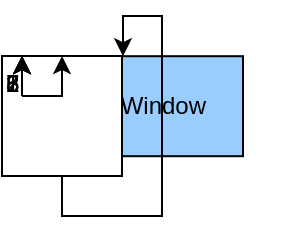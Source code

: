 <?xml version="1.0" encoding="UTF-8"?>
<mxfile>
  <diagram name="Page-1">
    <mxGraphModel dx="1150" dy="688" grid="1" gridSize="10" guides="1" tooltips="1" connect="1" arrows="1" fold="1" page="1" pageScale="1" pageWidth="827" pageHeight="1169" math="0" shadow="0">
      <root>
        <mxCell id="0" />
        <mxCell id="1" parent="0" />
        <mxCell id="2" value="Data Sequence" style="text;html=1;rounded=0;whiteSpace=wrap;html=1;align=center;verticalAlign=middle;whiteSpace=wrap;html=1;" vertex="1" connectable="0" parent="1">
          <mxGeometry x="0.5" y="0.9" width="150" height="60" as="geometry" />
        </mxCell>
        <mxCell id="3" value="Sliding Window" style="rounded=0;whiteSpace=wrap;html=1;fillColor=#99ccff;strokeColor=#000000;align=center;verticalAlign=middle;whiteSpace=wrap;html=1;" vertex="1" connectable="0" parent="1">
          <mxGeometry x="0.5" y="0.1" width="120" height="50" as="geometry" />
        </mxCell>
        <mxCell id="4" style="shape=rect;whiteSpace=wrap;html=1;strokeColor=#000000;fillColor=#ffffff;" vertex="1" parent="1">
          <mxGeometry width="60" height="60" as="geometry" />
        </mxCell>
        <mxCell id="5" value="1" style="text;html=1;rounded=0;whiteSpace=wrap;html=1;" vertex="1" connectable="0" parent="1">
          <mxGeometry x="0" y="0" width="20" height="20" as="geometry" />
        </mxCell>
        <mxCell id="6" value="2" style="text;html=1;rounded=0;whiteSpace=wrap;html=1;" vertex="1" connectable="0" parent="1">
          <mxGeometry x="0" y="0" width="20" height="20" as="geometry" />
        </mxCell>
        <mxCell id="7" value="3" style="text;html=1;rounded=0;whiteSpace=wrap;html=1;" vertex="1" connectable="0" parent="1">
          <mxGeometry x="0" y="0" width="20" height="20" as="geometry" />
        </mxCell>
        <mxCell id="8" value="6" style="text;html=1;rounded=0;whiteSpace=wrap;html=1;" vertex="1" connectable="0" parent="1">
          <mxGeometry x="0" y="0" width="20" height="20" as="geometry" />
        </mxCell>
        <mxCell id="9" value="7" style="text;html=1;rounded=0;whiteSpace=wrap;html=1;" vertex="1" connectable="0" parent="1">
          <mxGeometry x="0" y="0" width="20" height="20" as="geometry" />
        </mxCell>
        <mxCell id="10" value="8" style="text;html=1;rounded=0;whiteSpace=wrap;html=1;" vertex="1" connectable="0" parent="1">
          <mxGeometry x="0" y="0" width="20" height="20" as="geometry" />
        </mxCell>
        <mxCell id="11" style="edgeStyle=orthogonalEdgeStyle;rounded=0;orthogonalLoop=1;jettySize=auto;html=1;exitX=0.5;exitY=1;exitDx=0;exitDy=0;entryX=0.5;entryY=0;entryDx=0;entryDy=0;" edge="1" parent="1" source="4" target="3">
          <mxGeometry relative="1" as="geometry" />
        </mxCell>
        <mxCell id="12" style="edgeStyle=orthogonalEdgeStyle;rounded=0;orthogonalLoop=1;jettySize=auto;html=1;exitX=0.5;exitY=1;exitDx=0;exitDy=0;entryX=0.5;entryY=0;entryDx=0;entryDy=0;" edge="1" parent="1" source="5" target="4">
          <mxGeometry relative="1" as="geometry" />
        </mxCell>
        <mxCell id="13" style="edgeStyle=orthogonalEdgeStyle;rounded=0;orthogonalLoop=1;jettySize=auto;html=1;exitX=0.5;exitY=1;exitDx=0;exitDy=0;entryX=0.5;entryY=0;entryDx=0;entryDy=0;" edge="1" parent="1" source="6" target="5">
          <mxGeometry relative="1" as="geometry" />
        </mxCell>
        <mxCell id="14" style="edgeStyle=orthogonalEdgeStyle;rounded=0;orthogonalLoop=1;jettySize=auto;html=1;exitX=0.5;exitY=1;exitDx=0;exitDy=0;entryX=0.5;entryY=0;entryDx=0;entryDy=0;" edge="1" parent="1" source="7" target="6">
          <mxGeometry relative="1" as="geometry" />
        </mxCell>
        <mxCell id="15" style="edgeStyle=orthogonalEdgeStyle;rounded=0;orthogonalLoop=1;jettySize=auto;html=1;exitX=0.5;exitY=1;exitDx=0;exitDy=0;entryX=0.5;entryY=0;entryDx=0;entryDy=0;" edge="1" parent="1" source="8" target="7">
          <mxGeometry relative="1" as="geometry" />
        </mxCell>
        <mxCell id="16" style="edgeStyle=orthogonalEdgeStyle;rounded=0;orthogonalLoop=1;jettySize=auto;html=1;exitX=0.5;exitY=1;exitDx=0;exitDy=0;entryX=0.5;entryY=0;entryDx=0;entryDy=0;" edge="1" parent="1" source="9" target="8">
          <mxGeometry relative="1" as="geometry" />
        </mxCell>
        <mxCell id="17" style="edgeStyle=orthogonalEdgeStyle;rounded=0;orthogonalLoop=1;jettySize=auto;html=1;exitX=0.5;exitY=1;exitDx=0;exitDy=0;entryX=0.5;entryY=0;entryDx=0;entryDy=0;" edge="1" parent="1" source="10" target="9">
          <mxGeometry relative="1" as="geometry" />
        </mxCell>
      </root>
    </mxGraphModel>
  </diagram>
</mxfile>
